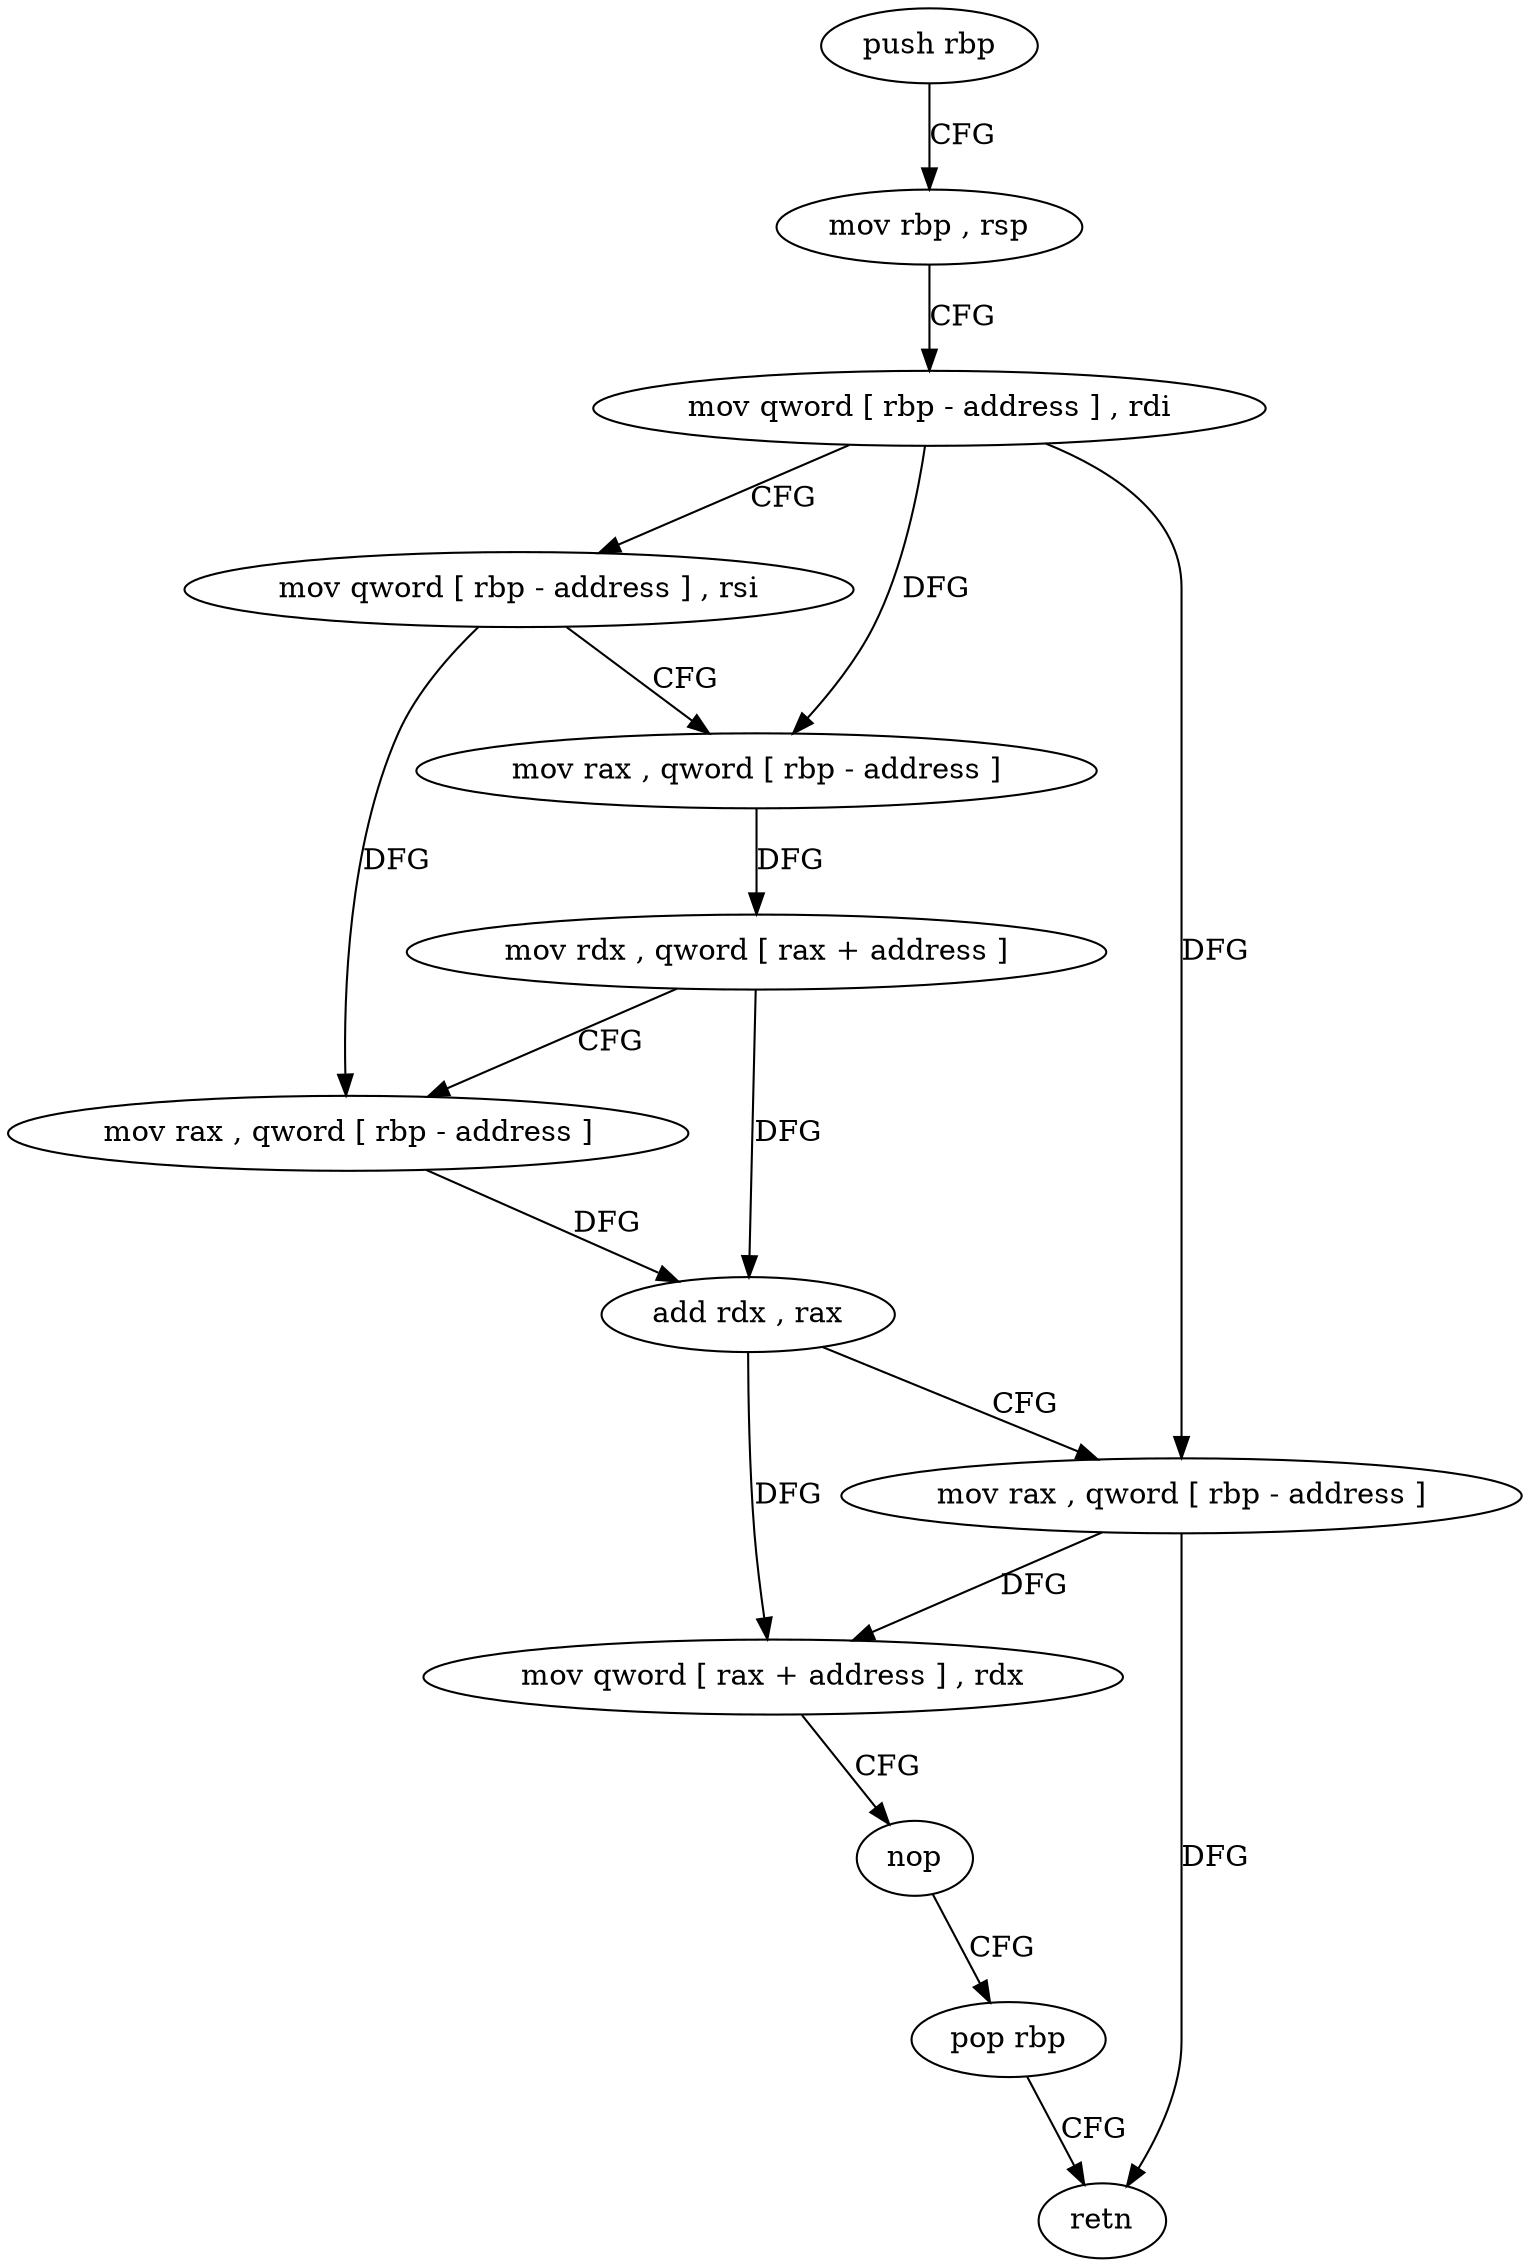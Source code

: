 digraph "func" {
"4320353" [label = "push rbp" ]
"4320354" [label = "mov rbp , rsp" ]
"4320357" [label = "mov qword [ rbp - address ] , rdi" ]
"4320361" [label = "mov qword [ rbp - address ] , rsi" ]
"4320365" [label = "mov rax , qword [ rbp - address ]" ]
"4320369" [label = "mov rdx , qword [ rax + address ]" ]
"4320373" [label = "mov rax , qword [ rbp - address ]" ]
"4320377" [label = "add rdx , rax" ]
"4320380" [label = "mov rax , qword [ rbp - address ]" ]
"4320384" [label = "mov qword [ rax + address ] , rdx" ]
"4320388" [label = "nop" ]
"4320389" [label = "pop rbp" ]
"4320390" [label = "retn" ]
"4320353" -> "4320354" [ label = "CFG" ]
"4320354" -> "4320357" [ label = "CFG" ]
"4320357" -> "4320361" [ label = "CFG" ]
"4320357" -> "4320365" [ label = "DFG" ]
"4320357" -> "4320380" [ label = "DFG" ]
"4320361" -> "4320365" [ label = "CFG" ]
"4320361" -> "4320373" [ label = "DFG" ]
"4320365" -> "4320369" [ label = "DFG" ]
"4320369" -> "4320373" [ label = "CFG" ]
"4320369" -> "4320377" [ label = "DFG" ]
"4320373" -> "4320377" [ label = "DFG" ]
"4320377" -> "4320380" [ label = "CFG" ]
"4320377" -> "4320384" [ label = "DFG" ]
"4320380" -> "4320384" [ label = "DFG" ]
"4320380" -> "4320390" [ label = "DFG" ]
"4320384" -> "4320388" [ label = "CFG" ]
"4320388" -> "4320389" [ label = "CFG" ]
"4320389" -> "4320390" [ label = "CFG" ]
}

